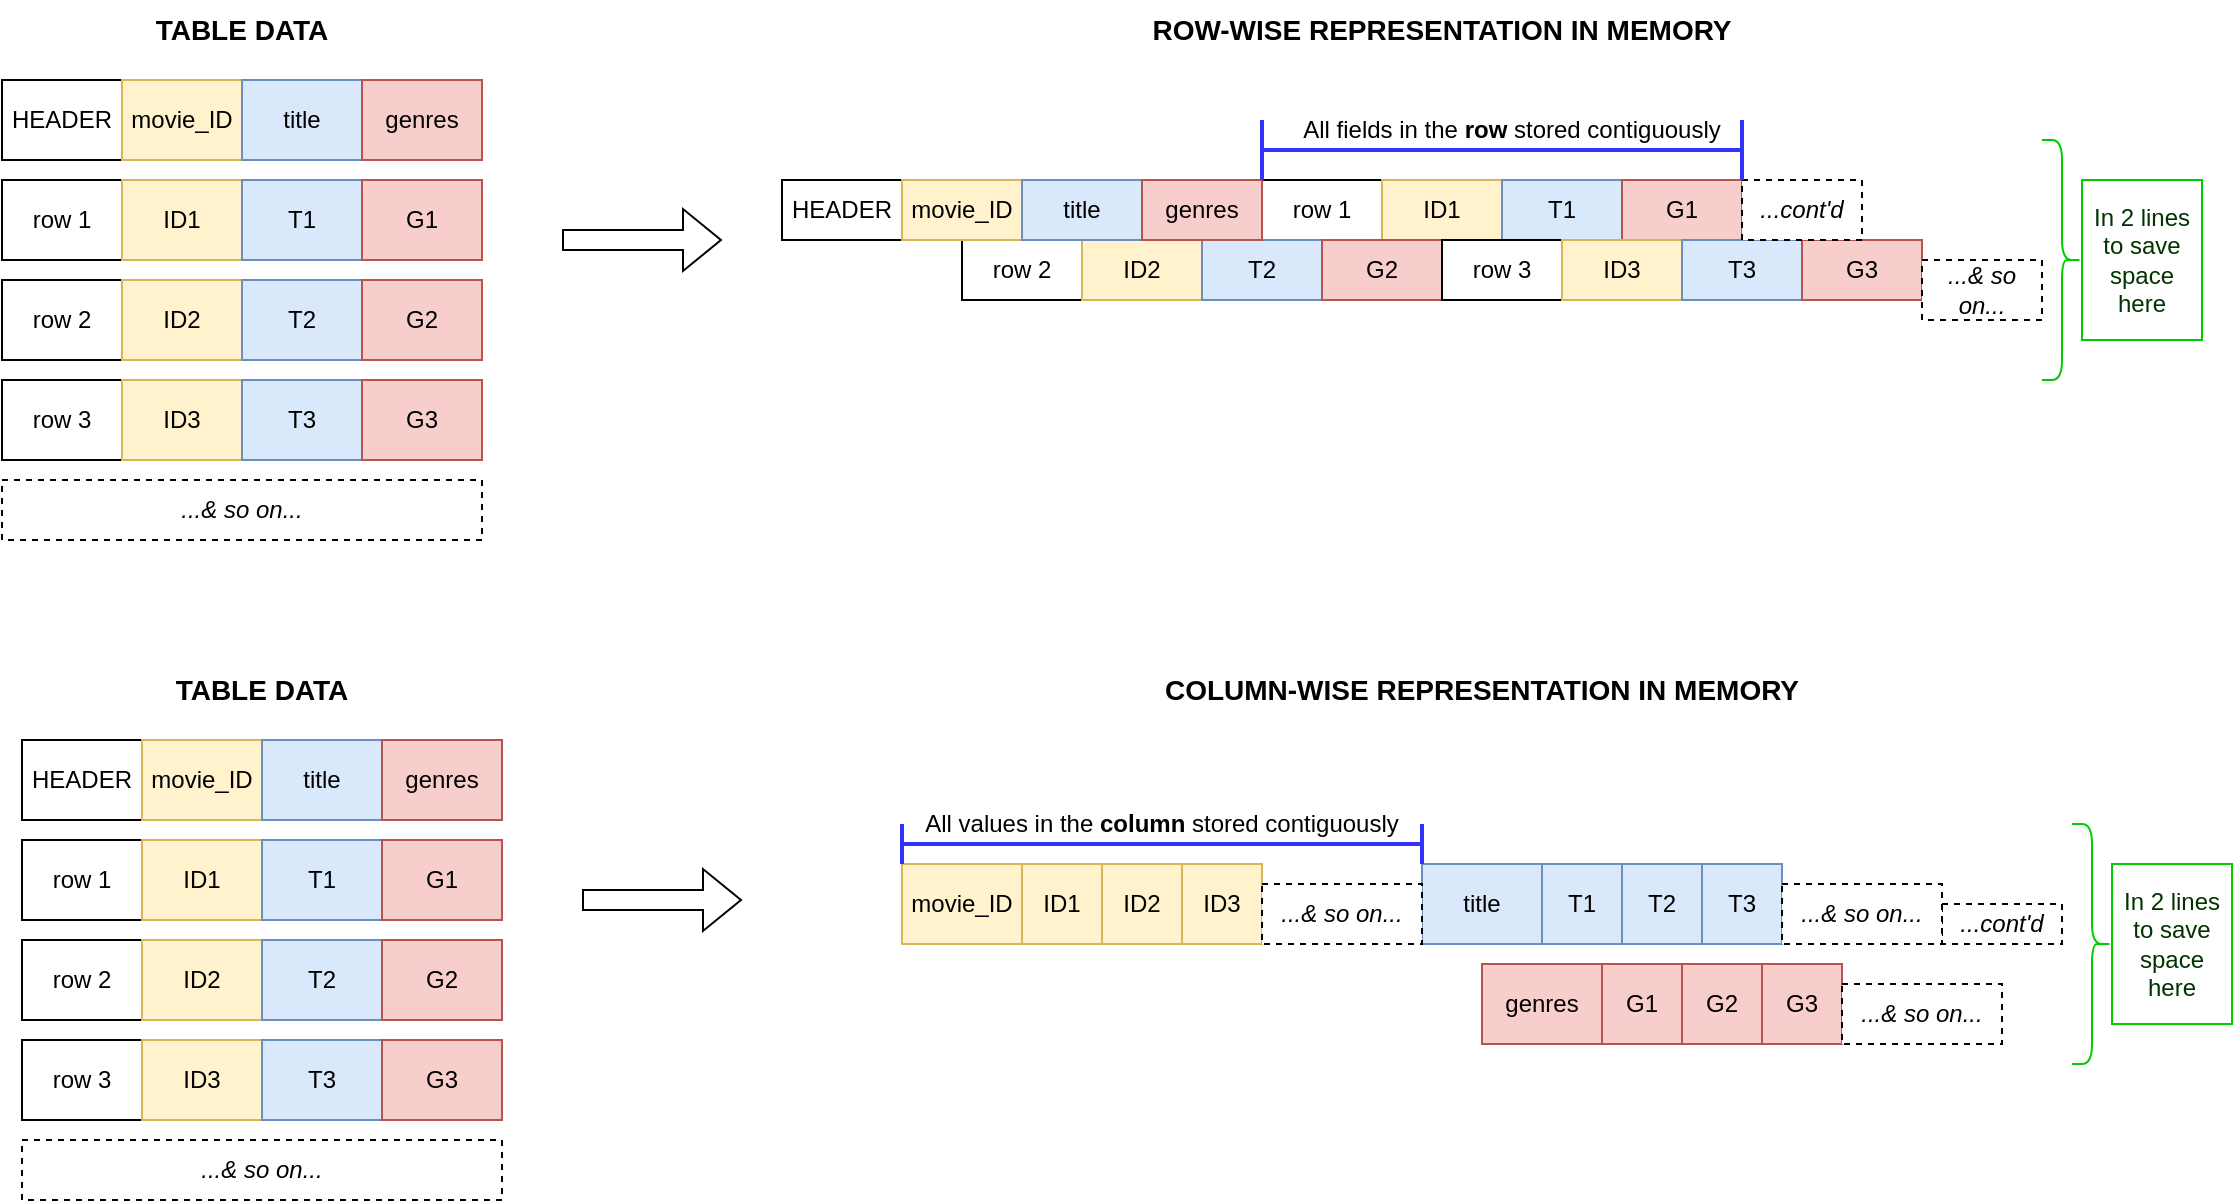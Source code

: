 <mxfile version="21.6.5" type="device">
  <diagram name="Page-1" id="gaFZ9Hge5LshGfcl7Wve">
    <mxGraphModel dx="1417" dy="853" grid="1" gridSize="10" guides="1" tooltips="1" connect="1" arrows="1" fold="1" page="1" pageScale="1" pageWidth="850" pageHeight="1100" math="0" shadow="0">
      <root>
        <mxCell id="0" />
        <mxCell id="1" parent="0" />
        <mxCell id="_IoBqP59wUABU7iKYf63-190" value="" style="group" vertex="1" connectable="0" parent="1">
          <mxGeometry x="170" y="390" width="1105" height="270" as="geometry" />
        </mxCell>
        <mxCell id="_IoBqP59wUABU7iKYf63-81" value="" style="shape=flexArrow;endArrow=classic;html=1;rounded=0;" edge="1" parent="_IoBqP59wUABU7iKYf63-190">
          <mxGeometry width="50" height="50" relative="1" as="geometry">
            <mxPoint x="280" y="120" as="sourcePoint" />
            <mxPoint x="360" y="120" as="targetPoint" />
          </mxGeometry>
        </mxCell>
        <mxCell id="_IoBqP59wUABU7iKYf63-117" value="TABLE DATA" style="text;html=1;strokeColor=none;fillColor=none;align=center;verticalAlign=middle;whiteSpace=wrap;rounded=0;fontStyle=1;fontSize=14;" vertex="1" parent="_IoBqP59wUABU7iKYf63-190">
          <mxGeometry x="60" width="120" height="30" as="geometry" />
        </mxCell>
        <mxCell id="_IoBqP59wUABU7iKYf63-118" value="COLUMN-WISE REPRESENTATION IN MEMORY" style="text;html=1;strokeColor=none;fillColor=none;align=center;verticalAlign=middle;whiteSpace=wrap;rounded=0;fontStyle=1;fontSize=14;" vertex="1" parent="_IoBqP59wUABU7iKYf63-190">
          <mxGeometry x="550" width="360" height="30" as="geometry" />
        </mxCell>
        <mxCell id="_IoBqP59wUABU7iKYf63-179" value="" style="group" vertex="1" connectable="0" parent="_IoBqP59wUABU7iKYf63-190">
          <mxGeometry x="440" y="102" width="580" height="90" as="geometry" />
        </mxCell>
        <mxCell id="_IoBqP59wUABU7iKYf63-120" value="ID1" style="rounded=0;whiteSpace=wrap;html=1;fillColor=#fff2cc;strokeColor=#d6b656;" vertex="1" parent="_IoBqP59wUABU7iKYf63-179">
          <mxGeometry x="60" width="40" height="40" as="geometry" />
        </mxCell>
        <mxCell id="_IoBqP59wUABU7iKYf63-121" value="T1" style="rounded=0;whiteSpace=wrap;html=1;fillColor=#dae8fc;strokeColor=#6c8ebf;" vertex="1" parent="_IoBqP59wUABU7iKYf63-179">
          <mxGeometry x="320" width="40" height="40" as="geometry" />
        </mxCell>
        <mxCell id="_IoBqP59wUABU7iKYf63-122" value="G1" style="rounded=0;whiteSpace=wrap;html=1;fillColor=#f8cecc;strokeColor=#b85450;" vertex="1" parent="_IoBqP59wUABU7iKYf63-179">
          <mxGeometry x="350" y="50" width="40" height="40" as="geometry" />
        </mxCell>
        <mxCell id="_IoBqP59wUABU7iKYf63-124" value="ID2" style="rounded=0;whiteSpace=wrap;html=1;fillColor=#fff2cc;strokeColor=#d6b656;" vertex="1" parent="_IoBqP59wUABU7iKYf63-179">
          <mxGeometry x="100" width="40" height="40" as="geometry" />
        </mxCell>
        <mxCell id="_IoBqP59wUABU7iKYf63-125" value="T2" style="rounded=0;whiteSpace=wrap;html=1;fillColor=#dae8fc;strokeColor=#6c8ebf;" vertex="1" parent="_IoBqP59wUABU7iKYf63-179">
          <mxGeometry x="360" width="40" height="40" as="geometry" />
        </mxCell>
        <mxCell id="_IoBqP59wUABU7iKYf63-126" value="G2" style="rounded=0;whiteSpace=wrap;html=1;fillColor=#f8cecc;strokeColor=#b85450;" vertex="1" parent="_IoBqP59wUABU7iKYf63-179">
          <mxGeometry x="390" y="50" width="40" height="40" as="geometry" />
        </mxCell>
        <mxCell id="_IoBqP59wUABU7iKYf63-128" value="ID3" style="rounded=0;whiteSpace=wrap;html=1;fillColor=#fff2cc;strokeColor=#d6b656;" vertex="1" parent="_IoBqP59wUABU7iKYf63-179">
          <mxGeometry x="140" width="40" height="40" as="geometry" />
        </mxCell>
        <mxCell id="_IoBqP59wUABU7iKYf63-129" value="T3" style="rounded=0;whiteSpace=wrap;html=1;fillColor=#dae8fc;strokeColor=#6c8ebf;" vertex="1" parent="_IoBqP59wUABU7iKYf63-179">
          <mxGeometry x="400" width="40" height="40" as="geometry" />
        </mxCell>
        <mxCell id="_IoBqP59wUABU7iKYf63-130" value="G3" style="rounded=0;whiteSpace=wrap;html=1;fillColor=#f8cecc;strokeColor=#b85450;" vertex="1" parent="_IoBqP59wUABU7iKYf63-179">
          <mxGeometry x="430" y="50" width="40" height="40" as="geometry" />
        </mxCell>
        <mxCell id="_IoBqP59wUABU7iKYf63-132" value="movie_ID" style="rounded=0;whiteSpace=wrap;html=1;fillColor=#fff2cc;strokeColor=#d6b656;" vertex="1" parent="_IoBqP59wUABU7iKYf63-179">
          <mxGeometry width="60" height="40" as="geometry" />
        </mxCell>
        <mxCell id="_IoBqP59wUABU7iKYf63-133" value="title" style="rounded=0;whiteSpace=wrap;html=1;fillColor=#dae8fc;strokeColor=#6c8ebf;" vertex="1" parent="_IoBqP59wUABU7iKYf63-179">
          <mxGeometry x="260" width="60" height="40" as="geometry" />
        </mxCell>
        <mxCell id="_IoBqP59wUABU7iKYf63-134" value="genres" style="rounded=0;whiteSpace=wrap;html=1;fillColor=#f8cecc;strokeColor=#b85450;" vertex="1" parent="_IoBqP59wUABU7iKYf63-179">
          <mxGeometry x="290" y="50" width="60" height="40" as="geometry" />
        </mxCell>
        <mxCell id="_IoBqP59wUABU7iKYf63-135" value="...&amp;amp; so on..." style="rounded=0;whiteSpace=wrap;html=1;fontStyle=2;dashed=1;" vertex="1" parent="_IoBqP59wUABU7iKYf63-179">
          <mxGeometry x="180" y="10" width="80" height="30" as="geometry" />
        </mxCell>
        <mxCell id="_IoBqP59wUABU7iKYf63-175" value="...cont&#39;d" style="rounded=0;whiteSpace=wrap;html=1;fontStyle=2;dashed=1;" vertex="1" parent="_IoBqP59wUABU7iKYf63-179">
          <mxGeometry x="520" y="20" width="60" height="20" as="geometry" />
        </mxCell>
        <mxCell id="_IoBqP59wUABU7iKYf63-176" value="...&amp;amp; so on..." style="rounded=0;whiteSpace=wrap;html=1;fontStyle=2;dashed=1;" vertex="1" parent="_IoBqP59wUABU7iKYf63-179">
          <mxGeometry x="440" y="10" width="80" height="30" as="geometry" />
        </mxCell>
        <mxCell id="_IoBqP59wUABU7iKYf63-177" value="...&amp;amp; so on..." style="rounded=0;whiteSpace=wrap;html=1;fontStyle=2;dashed=1;" vertex="1" parent="_IoBqP59wUABU7iKYf63-179">
          <mxGeometry x="470" y="60" width="80" height="30" as="geometry" />
        </mxCell>
        <mxCell id="_IoBqP59wUABU7iKYf63-180" value="" style="group" vertex="1" connectable="0" parent="_IoBqP59wUABU7iKYf63-190">
          <mxGeometry y="40" width="240" height="230" as="geometry" />
        </mxCell>
        <mxCell id="_IoBqP59wUABU7iKYf63-100" value="row 1" style="rounded=0;whiteSpace=wrap;html=1;" vertex="1" parent="_IoBqP59wUABU7iKYf63-180">
          <mxGeometry y="50" width="60" height="40" as="geometry" />
        </mxCell>
        <mxCell id="_IoBqP59wUABU7iKYf63-101" value="ID1" style="rounded=0;whiteSpace=wrap;html=1;fillColor=#fff2cc;strokeColor=#d6b656;" vertex="1" parent="_IoBqP59wUABU7iKYf63-180">
          <mxGeometry x="60" y="50" width="60" height="40" as="geometry" />
        </mxCell>
        <mxCell id="_IoBqP59wUABU7iKYf63-102" value="T1" style="rounded=0;whiteSpace=wrap;html=1;fillColor=#dae8fc;strokeColor=#6c8ebf;" vertex="1" parent="_IoBqP59wUABU7iKYf63-180">
          <mxGeometry x="120" y="50" width="60" height="40" as="geometry" />
        </mxCell>
        <mxCell id="_IoBqP59wUABU7iKYf63-103" value="G1" style="rounded=0;whiteSpace=wrap;html=1;fillColor=#f8cecc;strokeColor=#b85450;" vertex="1" parent="_IoBqP59wUABU7iKYf63-180">
          <mxGeometry x="180" y="50" width="60" height="40" as="geometry" />
        </mxCell>
        <mxCell id="_IoBqP59wUABU7iKYf63-104" value="row 2" style="rounded=0;whiteSpace=wrap;html=1;" vertex="1" parent="_IoBqP59wUABU7iKYf63-180">
          <mxGeometry y="100" width="60" height="40" as="geometry" />
        </mxCell>
        <mxCell id="_IoBqP59wUABU7iKYf63-105" value="ID2" style="rounded=0;whiteSpace=wrap;html=1;fillColor=#fff2cc;strokeColor=#d6b656;" vertex="1" parent="_IoBqP59wUABU7iKYf63-180">
          <mxGeometry x="60" y="100" width="60" height="40" as="geometry" />
        </mxCell>
        <mxCell id="_IoBqP59wUABU7iKYf63-106" value="T2" style="rounded=0;whiteSpace=wrap;html=1;fillColor=#dae8fc;strokeColor=#6c8ebf;" vertex="1" parent="_IoBqP59wUABU7iKYf63-180">
          <mxGeometry x="120" y="100" width="60" height="40" as="geometry" />
        </mxCell>
        <mxCell id="_IoBqP59wUABU7iKYf63-107" value="G2" style="rounded=0;whiteSpace=wrap;html=1;fillColor=#f8cecc;strokeColor=#b85450;" vertex="1" parent="_IoBqP59wUABU7iKYf63-180">
          <mxGeometry x="180" y="100" width="60" height="40" as="geometry" />
        </mxCell>
        <mxCell id="_IoBqP59wUABU7iKYf63-108" value="row 3" style="rounded=0;whiteSpace=wrap;html=1;" vertex="1" parent="_IoBqP59wUABU7iKYf63-180">
          <mxGeometry y="150" width="60" height="40" as="geometry" />
        </mxCell>
        <mxCell id="_IoBqP59wUABU7iKYf63-109" value="ID3" style="rounded=0;whiteSpace=wrap;html=1;fillColor=#fff2cc;strokeColor=#d6b656;" vertex="1" parent="_IoBqP59wUABU7iKYf63-180">
          <mxGeometry x="60" y="150" width="60" height="40" as="geometry" />
        </mxCell>
        <mxCell id="_IoBqP59wUABU7iKYf63-110" value="T3" style="rounded=0;whiteSpace=wrap;html=1;fillColor=#dae8fc;strokeColor=#6c8ebf;" vertex="1" parent="_IoBqP59wUABU7iKYf63-180">
          <mxGeometry x="120" y="150" width="60" height="40" as="geometry" />
        </mxCell>
        <mxCell id="_IoBqP59wUABU7iKYf63-111" value="G3" style="rounded=0;whiteSpace=wrap;html=1;fillColor=#f8cecc;strokeColor=#b85450;" vertex="1" parent="_IoBqP59wUABU7iKYf63-180">
          <mxGeometry x="180" y="150" width="60" height="40" as="geometry" />
        </mxCell>
        <mxCell id="_IoBqP59wUABU7iKYf63-112" value="HEADER" style="rounded=0;whiteSpace=wrap;html=1;" vertex="1" parent="_IoBqP59wUABU7iKYf63-180">
          <mxGeometry width="60" height="40" as="geometry" />
        </mxCell>
        <mxCell id="_IoBqP59wUABU7iKYf63-113" value="movie_ID" style="rounded=0;whiteSpace=wrap;html=1;fillColor=#fff2cc;strokeColor=#d6b656;" vertex="1" parent="_IoBqP59wUABU7iKYf63-180">
          <mxGeometry x="60" width="60" height="40" as="geometry" />
        </mxCell>
        <mxCell id="_IoBqP59wUABU7iKYf63-114" value="title" style="rounded=0;whiteSpace=wrap;html=1;fillColor=#dae8fc;strokeColor=#6c8ebf;" vertex="1" parent="_IoBqP59wUABU7iKYf63-180">
          <mxGeometry x="120" width="60" height="40" as="geometry" />
        </mxCell>
        <mxCell id="_IoBqP59wUABU7iKYf63-115" value="genres" style="rounded=0;whiteSpace=wrap;html=1;fillColor=#f8cecc;strokeColor=#b85450;" vertex="1" parent="_IoBqP59wUABU7iKYf63-180">
          <mxGeometry x="180" width="60" height="40" as="geometry" />
        </mxCell>
        <mxCell id="_IoBqP59wUABU7iKYf63-116" value="...&amp;amp; so on..." style="rounded=0;whiteSpace=wrap;html=1;fontStyle=2;dashed=1;" vertex="1" parent="_IoBqP59wUABU7iKYf63-180">
          <mxGeometry y="200" width="240" height="30" as="geometry" />
        </mxCell>
        <mxCell id="_IoBqP59wUABU7iKYf63-184" value="" style="shape=crossbar;whiteSpace=wrap;html=1;rounded=1;strokeWidth=2;verticalAlign=top;strokeColor=#3333FF;" vertex="1" parent="_IoBqP59wUABU7iKYf63-190">
          <mxGeometry x="440" y="82" width="260" height="20" as="geometry" />
        </mxCell>
        <mxCell id="_IoBqP59wUABU7iKYf63-185" value="All values in the &lt;b&gt;column&amp;nbsp;&lt;/b&gt;stored contiguously" style="text;html=1;strokeColor=none;fillColor=none;align=center;verticalAlign=middle;whiteSpace=wrap;rounded=0;" vertex="1" parent="_IoBqP59wUABU7iKYf63-190">
          <mxGeometry x="450" y="67" width="240" height="30" as="geometry" />
        </mxCell>
        <mxCell id="_IoBqP59wUABU7iKYf63-188" value="" style="shape=curlyBracket;whiteSpace=wrap;html=1;rounded=1;flipH=1;labelPosition=right;verticalLabelPosition=middle;align=left;verticalAlign=middle;strokeColor=#00CC00;" vertex="1" parent="_IoBqP59wUABU7iKYf63-190">
          <mxGeometry x="1025" y="82" width="20" height="120" as="geometry" />
        </mxCell>
        <mxCell id="_IoBqP59wUABU7iKYf63-189" value="In 2 lines&lt;br&gt;to save space here" style="text;html=1;strokeColor=#00CC00;fillColor=none;align=center;verticalAlign=middle;whiteSpace=wrap;rounded=0;fontColor=#003300;" vertex="1" parent="_IoBqP59wUABU7iKYf63-190">
          <mxGeometry x="1045" y="102" width="60" height="80" as="geometry" />
        </mxCell>
        <mxCell id="_IoBqP59wUABU7iKYf63-191" value="" style="group" vertex="1" connectable="0" parent="1">
          <mxGeometry x="160" y="60" width="1100" height="270" as="geometry" />
        </mxCell>
        <mxCell id="_IoBqP59wUABU7iKYf63-79" value="" style="group" vertex="1" connectable="0" parent="_IoBqP59wUABU7iKYf63-191">
          <mxGeometry width="1020" height="270" as="geometry" />
        </mxCell>
        <mxCell id="_IoBqP59wUABU7iKYf63-22" value="" style="shape=flexArrow;endArrow=classic;html=1;rounded=0;" edge="1" parent="_IoBqP59wUABU7iKYf63-79">
          <mxGeometry width="50" height="50" relative="1" as="geometry">
            <mxPoint x="280" y="120" as="sourcePoint" />
            <mxPoint x="360" y="120" as="targetPoint" />
          </mxGeometry>
        </mxCell>
        <mxCell id="_IoBqP59wUABU7iKYf63-57" value="row 1" style="rounded=0;whiteSpace=wrap;html=1;" vertex="1" parent="_IoBqP59wUABU7iKYf63-79">
          <mxGeometry x="630" y="90" width="60" height="30" as="geometry" />
        </mxCell>
        <mxCell id="_IoBqP59wUABU7iKYf63-58" value="ID1" style="rounded=0;whiteSpace=wrap;html=1;fillColor=#fff2cc;strokeColor=#d6b656;" vertex="1" parent="_IoBqP59wUABU7iKYf63-79">
          <mxGeometry x="690" y="90" width="60" height="30" as="geometry" />
        </mxCell>
        <mxCell id="_IoBqP59wUABU7iKYf63-59" value="T1" style="rounded=0;whiteSpace=wrap;html=1;fillColor=#dae8fc;strokeColor=#6c8ebf;" vertex="1" parent="_IoBqP59wUABU7iKYf63-79">
          <mxGeometry x="750" y="90" width="60" height="30" as="geometry" />
        </mxCell>
        <mxCell id="_IoBqP59wUABU7iKYf63-60" value="G1" style="rounded=0;whiteSpace=wrap;html=1;fillColor=#f8cecc;strokeColor=#b85450;" vertex="1" parent="_IoBqP59wUABU7iKYf63-79">
          <mxGeometry x="810" y="90" width="60" height="30" as="geometry" />
        </mxCell>
        <mxCell id="_IoBqP59wUABU7iKYf63-61" value="row 2" style="rounded=0;whiteSpace=wrap;html=1;" vertex="1" parent="_IoBqP59wUABU7iKYf63-79">
          <mxGeometry x="480" y="120" width="60" height="30" as="geometry" />
        </mxCell>
        <mxCell id="_IoBqP59wUABU7iKYf63-62" value="ID2" style="rounded=0;whiteSpace=wrap;html=1;fillColor=#fff2cc;strokeColor=#d6b656;" vertex="1" parent="_IoBqP59wUABU7iKYf63-79">
          <mxGeometry x="540" y="120" width="60" height="30" as="geometry" />
        </mxCell>
        <mxCell id="_IoBqP59wUABU7iKYf63-63" value="T2" style="rounded=0;whiteSpace=wrap;html=1;fillColor=#dae8fc;strokeColor=#6c8ebf;" vertex="1" parent="_IoBqP59wUABU7iKYf63-79">
          <mxGeometry x="600" y="120" width="60" height="30" as="geometry" />
        </mxCell>
        <mxCell id="_IoBqP59wUABU7iKYf63-64" value="G2" style="rounded=0;whiteSpace=wrap;html=1;fillColor=#f8cecc;strokeColor=#b85450;" vertex="1" parent="_IoBqP59wUABU7iKYf63-79">
          <mxGeometry x="660" y="120" width="60" height="30" as="geometry" />
        </mxCell>
        <mxCell id="_IoBqP59wUABU7iKYf63-65" value="row 3" style="rounded=0;whiteSpace=wrap;html=1;" vertex="1" parent="_IoBqP59wUABU7iKYf63-79">
          <mxGeometry x="720" y="120" width="60" height="30" as="geometry" />
        </mxCell>
        <mxCell id="_IoBqP59wUABU7iKYf63-66" value="ID3" style="rounded=0;whiteSpace=wrap;html=1;fillColor=#fff2cc;strokeColor=#d6b656;" vertex="1" parent="_IoBqP59wUABU7iKYf63-79">
          <mxGeometry x="780" y="120" width="60" height="30" as="geometry" />
        </mxCell>
        <mxCell id="_IoBqP59wUABU7iKYf63-67" value="T3" style="rounded=0;whiteSpace=wrap;html=1;fillColor=#dae8fc;strokeColor=#6c8ebf;" vertex="1" parent="_IoBqP59wUABU7iKYf63-79">
          <mxGeometry x="840" y="120" width="60" height="30" as="geometry" />
        </mxCell>
        <mxCell id="_IoBqP59wUABU7iKYf63-68" value="G3" style="rounded=0;whiteSpace=wrap;html=1;fillColor=#f8cecc;strokeColor=#b85450;" vertex="1" parent="_IoBqP59wUABU7iKYf63-79">
          <mxGeometry x="900" y="120" width="60" height="30" as="geometry" />
        </mxCell>
        <mxCell id="_IoBqP59wUABU7iKYf63-69" value="HEADER" style="rounded=0;whiteSpace=wrap;html=1;" vertex="1" parent="_IoBqP59wUABU7iKYf63-79">
          <mxGeometry x="390" y="90" width="60" height="30" as="geometry" />
        </mxCell>
        <mxCell id="_IoBqP59wUABU7iKYf63-70" value="movie_ID" style="rounded=0;whiteSpace=wrap;html=1;fillColor=#fff2cc;strokeColor=#d6b656;" vertex="1" parent="_IoBqP59wUABU7iKYf63-79">
          <mxGeometry x="450" y="90" width="60" height="30" as="geometry" />
        </mxCell>
        <mxCell id="_IoBqP59wUABU7iKYf63-71" value="title" style="rounded=0;whiteSpace=wrap;html=1;fillColor=#dae8fc;strokeColor=#6c8ebf;" vertex="1" parent="_IoBqP59wUABU7iKYf63-79">
          <mxGeometry x="510" y="90" width="60" height="30" as="geometry" />
        </mxCell>
        <mxCell id="_IoBqP59wUABU7iKYf63-72" value="genres" style="rounded=0;whiteSpace=wrap;html=1;fillColor=#f8cecc;strokeColor=#b85450;" vertex="1" parent="_IoBqP59wUABU7iKYf63-79">
          <mxGeometry x="570" y="90" width="60" height="30" as="geometry" />
        </mxCell>
        <mxCell id="_IoBqP59wUABU7iKYf63-73" value="...cont&#39;d" style="rounded=0;whiteSpace=wrap;html=1;fontStyle=2;dashed=1;" vertex="1" parent="_IoBqP59wUABU7iKYf63-79">
          <mxGeometry x="870" y="90" width="60" height="30" as="geometry" />
        </mxCell>
        <mxCell id="_IoBqP59wUABU7iKYf63-75" value="...&amp;amp; so on..." style="rounded=0;whiteSpace=wrap;html=1;fontStyle=2;dashed=1;" vertex="1" parent="_IoBqP59wUABU7iKYf63-79">
          <mxGeometry x="960" y="130" width="60" height="30" as="geometry" />
        </mxCell>
        <mxCell id="_IoBqP59wUABU7iKYf63-2" value="row 1" style="rounded=0;whiteSpace=wrap;html=1;" vertex="1" parent="_IoBqP59wUABU7iKYf63-79">
          <mxGeometry y="90" width="60" height="40" as="geometry" />
        </mxCell>
        <mxCell id="_IoBqP59wUABU7iKYf63-3" value="ID1" style="rounded=0;whiteSpace=wrap;html=1;fillColor=#fff2cc;strokeColor=#d6b656;" vertex="1" parent="_IoBqP59wUABU7iKYf63-79">
          <mxGeometry x="60" y="90" width="60" height="40" as="geometry" />
        </mxCell>
        <mxCell id="_IoBqP59wUABU7iKYf63-4" value="T1" style="rounded=0;whiteSpace=wrap;html=1;fillColor=#dae8fc;strokeColor=#6c8ebf;" vertex="1" parent="_IoBqP59wUABU7iKYf63-79">
          <mxGeometry x="120" y="90" width="60" height="40" as="geometry" />
        </mxCell>
        <mxCell id="_IoBqP59wUABU7iKYf63-5" value="G1" style="rounded=0;whiteSpace=wrap;html=1;fillColor=#f8cecc;strokeColor=#b85450;" vertex="1" parent="_IoBqP59wUABU7iKYf63-79">
          <mxGeometry x="180" y="90" width="60" height="40" as="geometry" />
        </mxCell>
        <mxCell id="_IoBqP59wUABU7iKYf63-6" value="row 2" style="rounded=0;whiteSpace=wrap;html=1;" vertex="1" parent="_IoBqP59wUABU7iKYf63-79">
          <mxGeometry y="140" width="60" height="40" as="geometry" />
        </mxCell>
        <mxCell id="_IoBqP59wUABU7iKYf63-7" value="ID2" style="rounded=0;whiteSpace=wrap;html=1;fillColor=#fff2cc;strokeColor=#d6b656;" vertex="1" parent="_IoBqP59wUABU7iKYf63-79">
          <mxGeometry x="60" y="140" width="60" height="40" as="geometry" />
        </mxCell>
        <mxCell id="_IoBqP59wUABU7iKYf63-8" value="T2" style="rounded=0;whiteSpace=wrap;html=1;fillColor=#dae8fc;strokeColor=#6c8ebf;" vertex="1" parent="_IoBqP59wUABU7iKYf63-79">
          <mxGeometry x="120" y="140" width="60" height="40" as="geometry" />
        </mxCell>
        <mxCell id="_IoBqP59wUABU7iKYf63-9" value="G2" style="rounded=0;whiteSpace=wrap;html=1;fillColor=#f8cecc;strokeColor=#b85450;" vertex="1" parent="_IoBqP59wUABU7iKYf63-79">
          <mxGeometry x="180" y="140" width="60" height="40" as="geometry" />
        </mxCell>
        <mxCell id="_IoBqP59wUABU7iKYf63-14" value="row 3" style="rounded=0;whiteSpace=wrap;html=1;" vertex="1" parent="_IoBqP59wUABU7iKYf63-79">
          <mxGeometry y="190" width="60" height="40" as="geometry" />
        </mxCell>
        <mxCell id="_IoBqP59wUABU7iKYf63-15" value="ID3" style="rounded=0;whiteSpace=wrap;html=1;fillColor=#fff2cc;strokeColor=#d6b656;" vertex="1" parent="_IoBqP59wUABU7iKYf63-79">
          <mxGeometry x="60" y="190" width="60" height="40" as="geometry" />
        </mxCell>
        <mxCell id="_IoBqP59wUABU7iKYf63-16" value="T3" style="rounded=0;whiteSpace=wrap;html=1;fillColor=#dae8fc;strokeColor=#6c8ebf;" vertex="1" parent="_IoBqP59wUABU7iKYf63-79">
          <mxGeometry x="120" y="190" width="60" height="40" as="geometry" />
        </mxCell>
        <mxCell id="_IoBqP59wUABU7iKYf63-17" value="G3" style="rounded=0;whiteSpace=wrap;html=1;fillColor=#f8cecc;strokeColor=#b85450;" vertex="1" parent="_IoBqP59wUABU7iKYf63-79">
          <mxGeometry x="180" y="190" width="60" height="40" as="geometry" />
        </mxCell>
        <mxCell id="_IoBqP59wUABU7iKYf63-18" value="HEADER" style="rounded=0;whiteSpace=wrap;html=1;" vertex="1" parent="_IoBqP59wUABU7iKYf63-79">
          <mxGeometry y="40" width="60" height="40" as="geometry" />
        </mxCell>
        <mxCell id="_IoBqP59wUABU7iKYf63-19" value="movie_ID" style="rounded=0;whiteSpace=wrap;html=1;fillColor=#fff2cc;strokeColor=#d6b656;" vertex="1" parent="_IoBqP59wUABU7iKYf63-79">
          <mxGeometry x="60" y="40" width="60" height="40" as="geometry" />
        </mxCell>
        <mxCell id="_IoBqP59wUABU7iKYf63-20" value="title" style="rounded=0;whiteSpace=wrap;html=1;fillColor=#dae8fc;strokeColor=#6c8ebf;" vertex="1" parent="_IoBqP59wUABU7iKYf63-79">
          <mxGeometry x="120" y="40" width="60" height="40" as="geometry" />
        </mxCell>
        <mxCell id="_IoBqP59wUABU7iKYf63-21" value="genres" style="rounded=0;whiteSpace=wrap;html=1;fillColor=#f8cecc;strokeColor=#b85450;" vertex="1" parent="_IoBqP59wUABU7iKYf63-79">
          <mxGeometry x="180" y="40" width="60" height="40" as="geometry" />
        </mxCell>
        <mxCell id="_IoBqP59wUABU7iKYf63-76" value="...&amp;amp; so on..." style="rounded=0;whiteSpace=wrap;html=1;fontStyle=2;dashed=1;" vertex="1" parent="_IoBqP59wUABU7iKYf63-79">
          <mxGeometry y="240" width="240" height="30" as="geometry" />
        </mxCell>
        <mxCell id="_IoBqP59wUABU7iKYf63-77" value="TABLE DATA" style="text;html=1;strokeColor=none;fillColor=none;align=center;verticalAlign=middle;whiteSpace=wrap;rounded=0;fontStyle=1;fontSize=14;" vertex="1" parent="_IoBqP59wUABU7iKYf63-79">
          <mxGeometry x="60" width="120" height="30" as="geometry" />
        </mxCell>
        <mxCell id="_IoBqP59wUABU7iKYf63-78" value="ROW-WISE REPRESENTATION IN MEMORY" style="text;html=1;strokeColor=none;fillColor=none;align=center;verticalAlign=middle;whiteSpace=wrap;rounded=0;fontStyle=1;fontSize=14;" vertex="1" parent="_IoBqP59wUABU7iKYf63-79">
          <mxGeometry x="540" width="360" height="30" as="geometry" />
        </mxCell>
        <mxCell id="_IoBqP59wUABU7iKYf63-182" value="" style="shape=crossbar;whiteSpace=wrap;html=1;rounded=1;strokeWidth=2;verticalAlign=top;strokeColor=#3333FF;" vertex="1" parent="_IoBqP59wUABU7iKYf63-79">
          <mxGeometry x="630" y="60" width="240" height="30" as="geometry" />
        </mxCell>
        <mxCell id="_IoBqP59wUABU7iKYf63-183" value="All fields in the &lt;b&gt;row&lt;/b&gt; stored contiguously" style="text;html=1;strokeColor=none;fillColor=none;align=center;verticalAlign=middle;whiteSpace=wrap;rounded=0;" vertex="1" parent="_IoBqP59wUABU7iKYf63-79">
          <mxGeometry x="640" y="50" width="230" height="30" as="geometry" />
        </mxCell>
        <mxCell id="_IoBqP59wUABU7iKYf63-186" value="" style="shape=curlyBracket;whiteSpace=wrap;html=1;rounded=1;flipH=1;labelPosition=right;verticalLabelPosition=middle;align=left;verticalAlign=middle;strokeColor=#00CC00;" vertex="1" parent="_IoBqP59wUABU7iKYf63-191">
          <mxGeometry x="1020" y="70" width="20" height="120" as="geometry" />
        </mxCell>
        <mxCell id="_IoBqP59wUABU7iKYf63-187" value="In 2 lines&lt;br&gt;to save space here" style="text;html=1;strokeColor=#00CC00;fillColor=none;align=center;verticalAlign=middle;whiteSpace=wrap;rounded=0;fontColor=#003300;" vertex="1" parent="_IoBqP59wUABU7iKYf63-191">
          <mxGeometry x="1040" y="90" width="60" height="80" as="geometry" />
        </mxCell>
      </root>
    </mxGraphModel>
  </diagram>
</mxfile>
